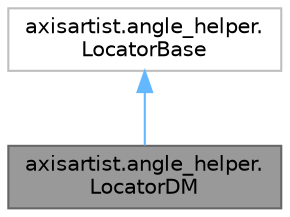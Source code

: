 digraph "axisartist.angle_helper.LocatorDM"
{
 // LATEX_PDF_SIZE
  bgcolor="transparent";
  edge [fontname=Helvetica,fontsize=10,labelfontname=Helvetica,labelfontsize=10];
  node [fontname=Helvetica,fontsize=10,shape=box,height=0.2,width=0.4];
  Node1 [id="Node000001",label="axisartist.angle_helper.\lLocatorDM",height=0.2,width=0.4,color="gray40", fillcolor="grey60", style="filled", fontcolor="black",tooltip=" "];
  Node2 -> Node1 [id="edge1_Node000001_Node000002",dir="back",color="steelblue1",style="solid",tooltip=" "];
  Node2 [id="Node000002",label="axisartist.angle_helper.\lLocatorBase",height=0.2,width=0.4,color="grey75", fillcolor="white", style="filled",URL="$d6/dd5/classaxisartist_1_1angle__helper_1_1LocatorBase.html",tooltip=" "];
}
